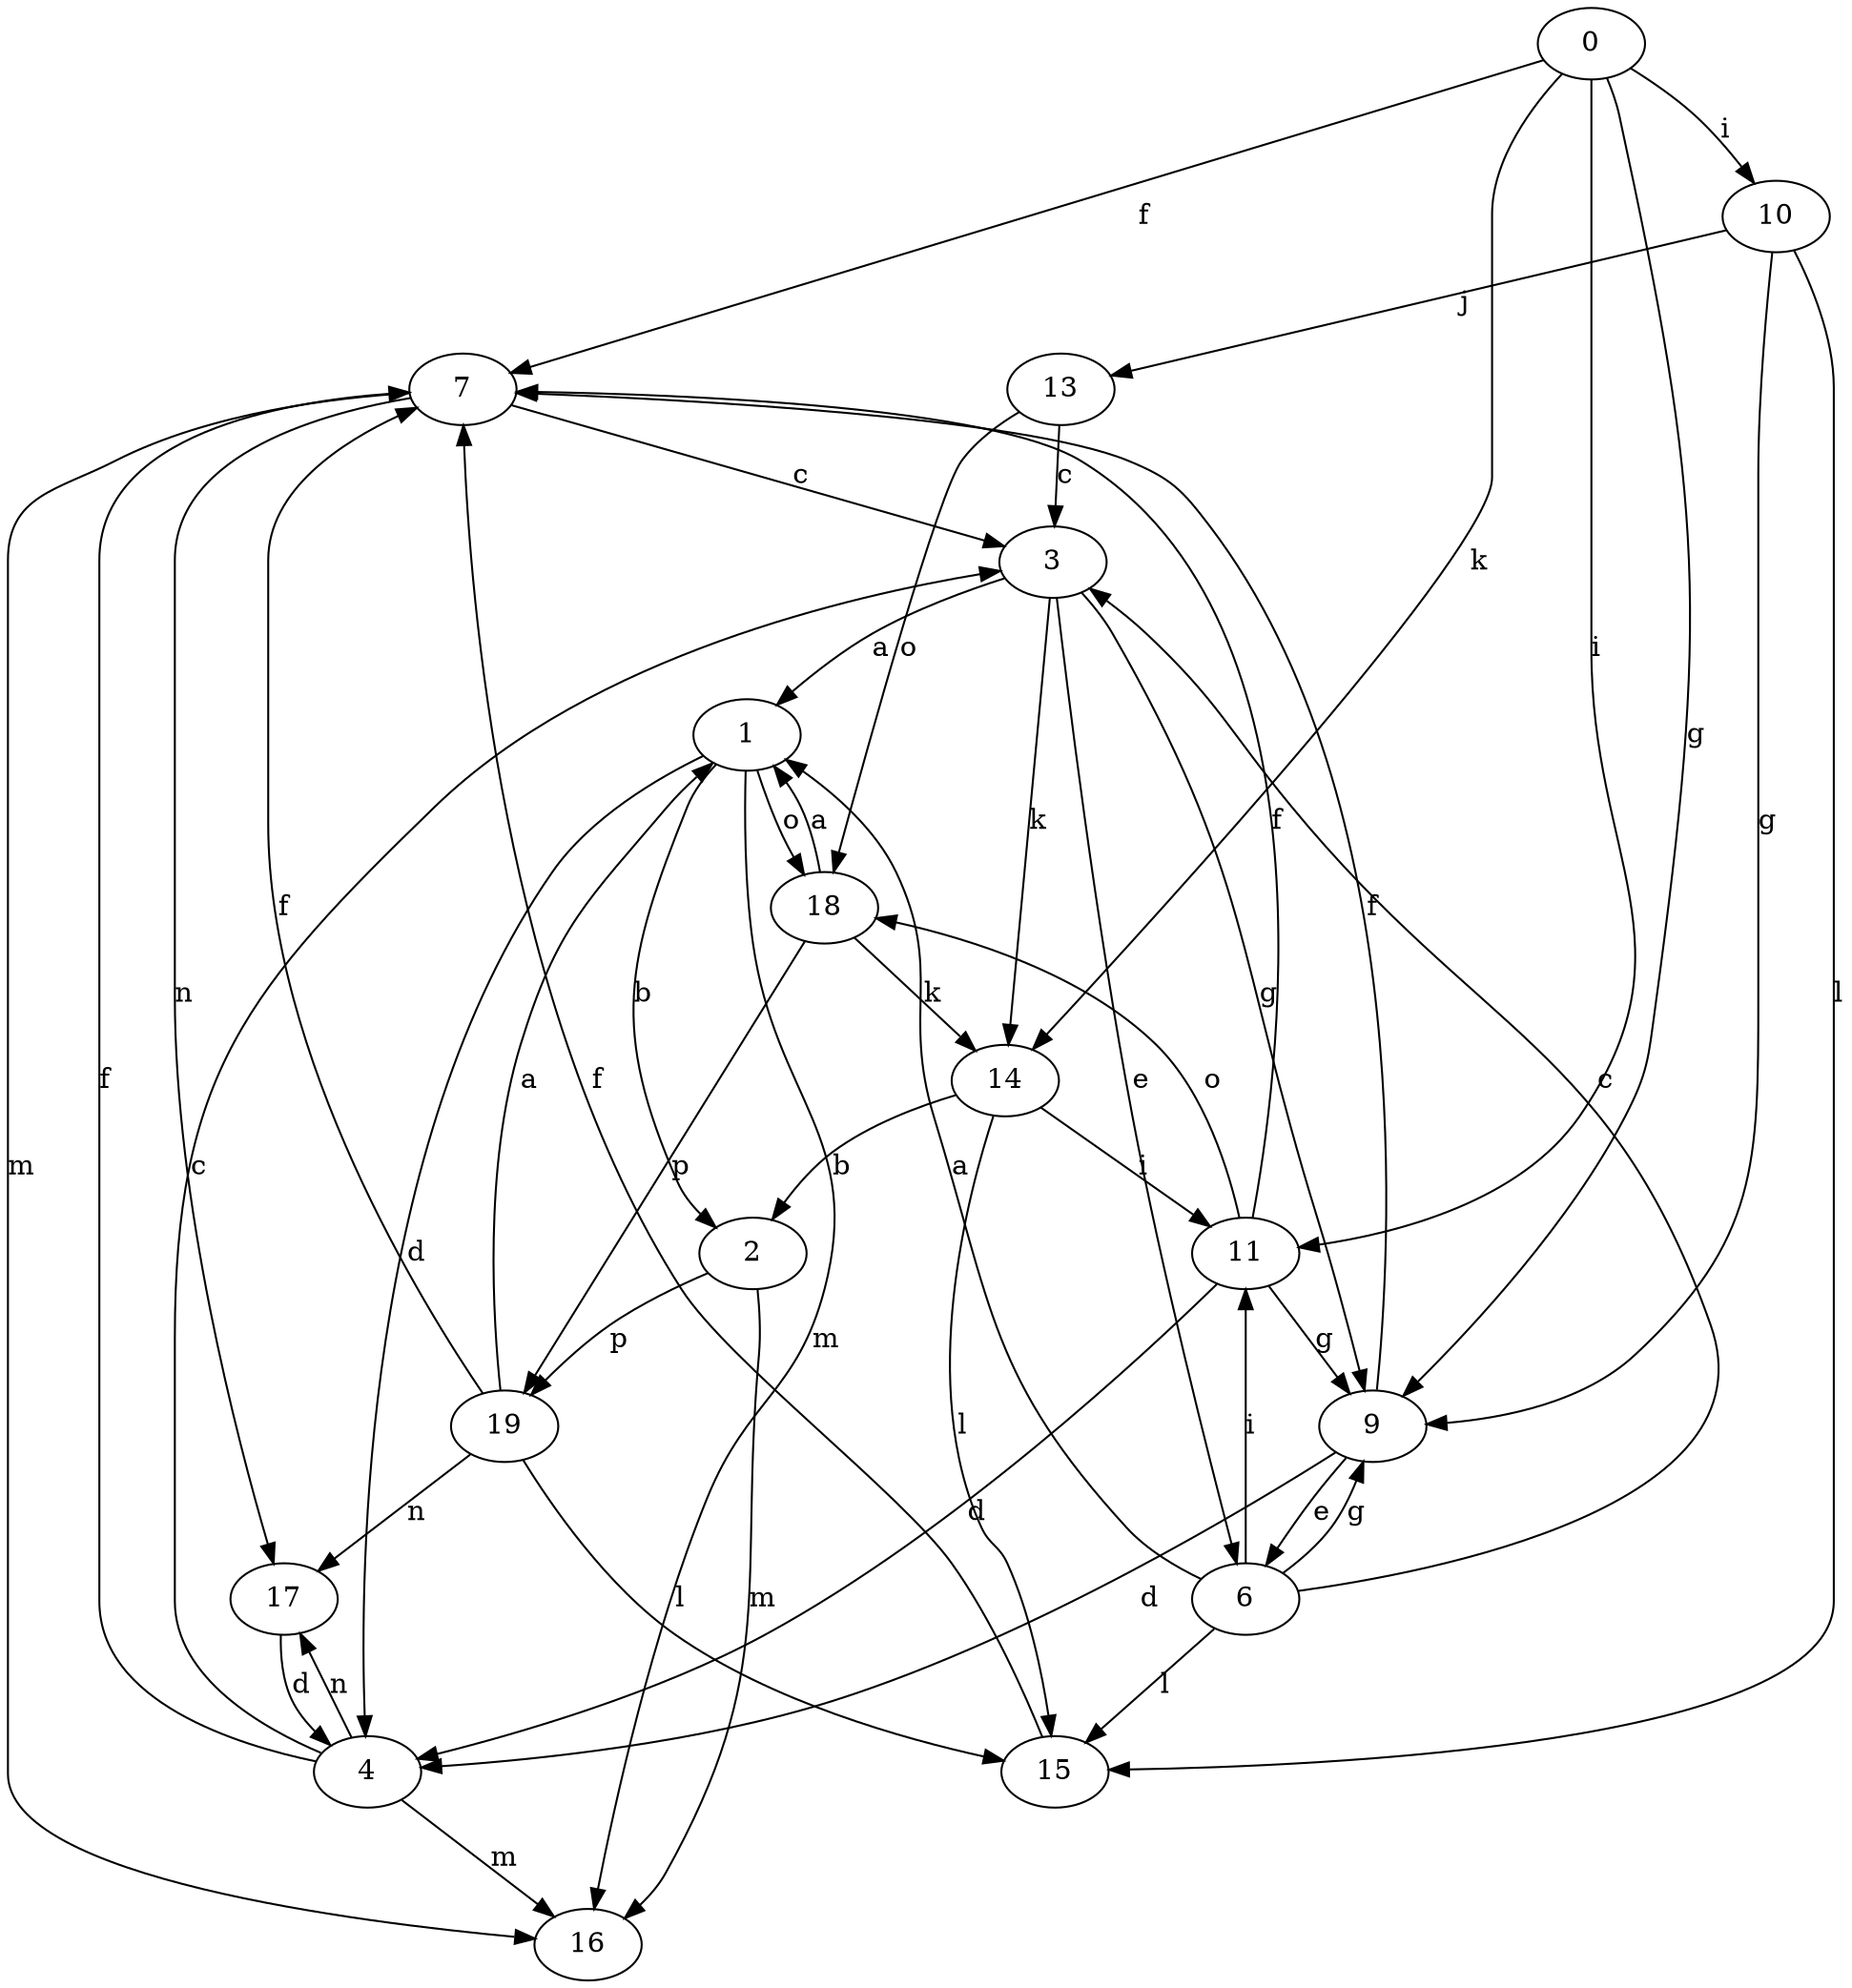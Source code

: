strict digraph  {
0;
1;
2;
3;
4;
6;
7;
9;
10;
11;
13;
14;
15;
16;
17;
18;
19;
0 -> 7  [label=f];
0 -> 9  [label=g];
0 -> 10  [label=i];
0 -> 11  [label=i];
0 -> 14  [label=k];
1 -> 2  [label=b];
1 -> 4  [label=d];
1 -> 16  [label=m];
1 -> 18  [label=o];
2 -> 16  [label=m];
2 -> 19  [label=p];
3 -> 1  [label=a];
3 -> 6  [label=e];
3 -> 9  [label=g];
3 -> 14  [label=k];
4 -> 3  [label=c];
4 -> 7  [label=f];
4 -> 16  [label=m];
4 -> 17  [label=n];
6 -> 1  [label=a];
6 -> 3  [label=c];
6 -> 9  [label=g];
6 -> 11  [label=i];
6 -> 15  [label=l];
7 -> 3  [label=c];
7 -> 16  [label=m];
7 -> 17  [label=n];
9 -> 4  [label=d];
9 -> 6  [label=e];
9 -> 7  [label=f];
10 -> 9  [label=g];
10 -> 13  [label=j];
10 -> 15  [label=l];
11 -> 4  [label=d];
11 -> 7  [label=f];
11 -> 9  [label=g];
11 -> 18  [label=o];
13 -> 3  [label=c];
13 -> 18  [label=o];
14 -> 2  [label=b];
14 -> 11  [label=i];
14 -> 15  [label=l];
15 -> 7  [label=f];
17 -> 4  [label=d];
18 -> 1  [label=a];
18 -> 14  [label=k];
18 -> 19  [label=p];
19 -> 1  [label=a];
19 -> 7  [label=f];
19 -> 15  [label=l];
19 -> 17  [label=n];
}
